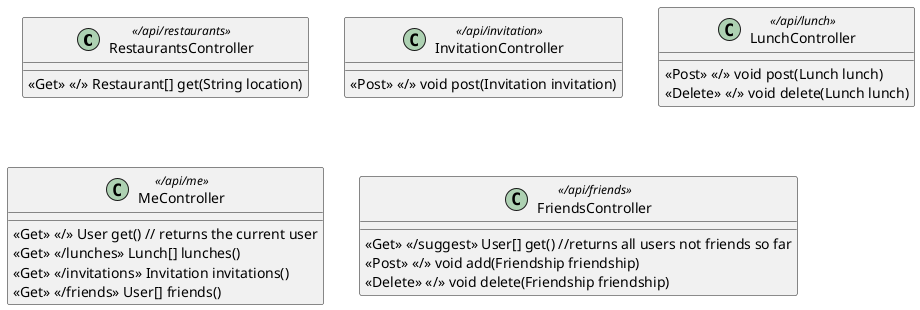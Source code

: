 @startuml

class RestaurantsController <</api/restaurants>> {
    <<Get>> <</>> Restaurant[] get(String location)
}

class InvitationController <</api/invitation>> {
    <<Post>> <</>> void post(Invitation invitation)
}

class LunchController <</api/lunch>> {
    <<Post>> <</>> void post(Lunch lunch)
    <<Delete>> <</>> void delete(Lunch lunch)
}

class MeController <</api/me>> {
    <<Get>> <</>> User get() // returns the current user
    <<Get>> <</lunches>> Lunch[] lunches()
    <<Get>> <</invitations>> Invitation invitations()
    <<Get>> <</friends>> User[] friends()
}

class FriendsController <</api/friends>>{
    <<Get>> <</suggest>> User[] get() //returns all users not friends so far
    <<Post>> <</>> void add(Friendship friendship)
    <<Delete>> <</>> void delete(Friendship friendship)
}

@enduml